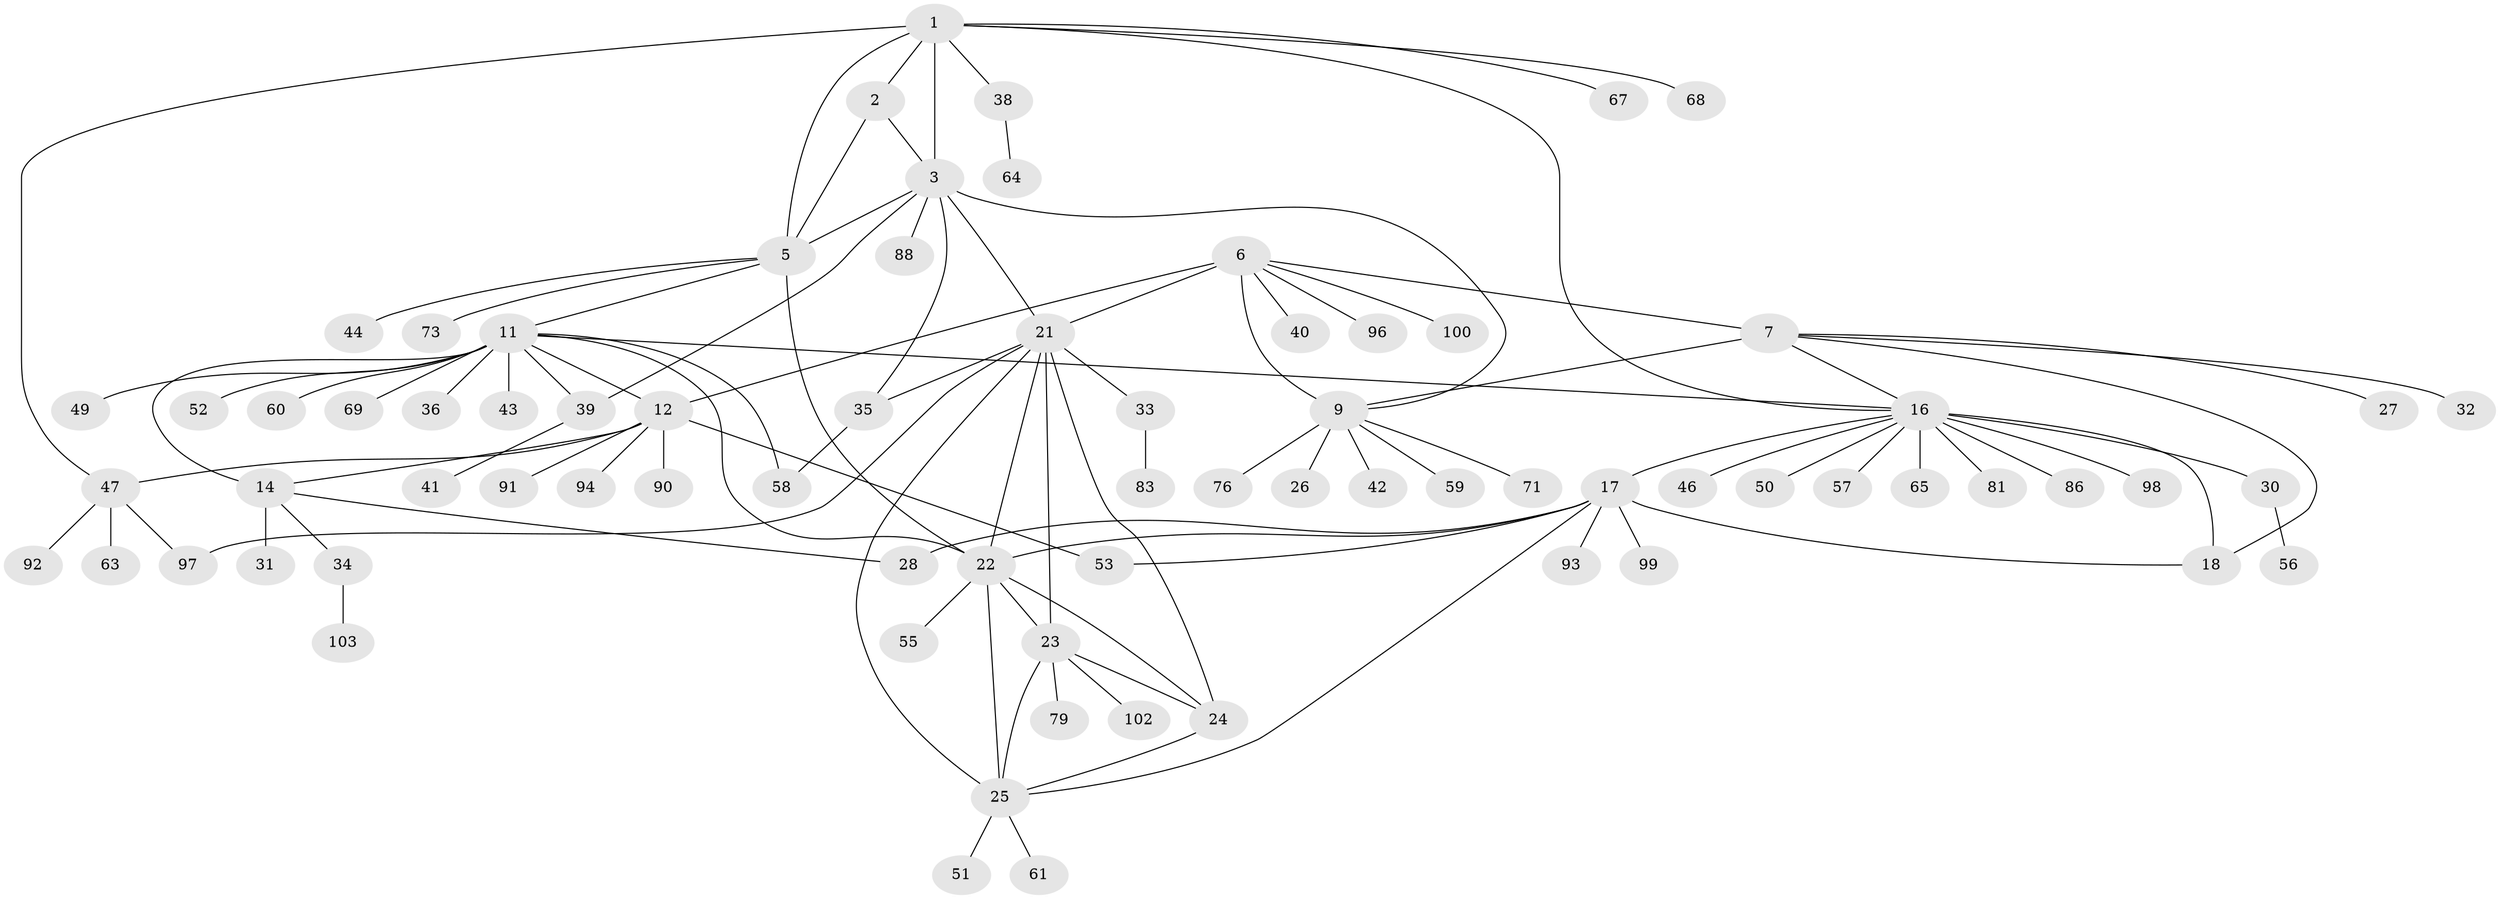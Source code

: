 // Generated by graph-tools (version 1.1) at 2025/52/02/27/25 19:52:20]
// undirected, 75 vertices, 102 edges
graph export_dot {
graph [start="1"]
  node [color=gray90,style=filled];
  1 [super="+4"];
  2;
  3 [super="+101"];
  5 [super="+45"];
  6 [super="+8"];
  7 [super="+70"];
  9 [super="+10"];
  11 [super="+13"];
  12 [super="+89"];
  14 [super="+15"];
  16 [super="+20"];
  17 [super="+104"];
  18 [super="+19"];
  21 [super="+82"];
  22 [super="+29"];
  23 [super="+75"];
  24 [super="+37"];
  25 [super="+62"];
  26;
  27;
  28;
  30 [super="+48"];
  31;
  32;
  33 [super="+87"];
  34 [super="+84"];
  35;
  36;
  38;
  39 [super="+95"];
  40 [super="+54"];
  41;
  42;
  43 [super="+80"];
  44 [super="+66"];
  46;
  47 [super="+72"];
  49;
  50;
  51 [super="+77"];
  52;
  53;
  55;
  56;
  57 [super="+74"];
  58;
  59;
  60 [super="+78"];
  61;
  63;
  64;
  65;
  67;
  68 [super="+85"];
  69;
  71;
  73;
  76;
  79;
  81;
  83;
  86;
  88;
  90;
  91;
  92;
  93;
  94;
  96;
  97;
  98;
  99;
  100;
  102;
  103;
  1 -- 2 [weight=2];
  1 -- 3 [weight=2];
  1 -- 5 [weight=2];
  1 -- 67;
  1 -- 68;
  1 -- 38;
  1 -- 47;
  1 -- 16;
  2 -- 3;
  2 -- 5;
  3 -- 5;
  3 -- 21 [weight=2];
  3 -- 35;
  3 -- 39;
  3 -- 88;
  3 -- 9;
  5 -- 44;
  5 -- 11;
  5 -- 73;
  5 -- 22;
  6 -- 7 [weight=2];
  6 -- 9 [weight=4];
  6 -- 12;
  6 -- 96;
  6 -- 100;
  6 -- 21;
  6 -- 40;
  7 -- 9 [weight=2];
  7 -- 18;
  7 -- 27;
  7 -- 32;
  7 -- 16;
  9 -- 42;
  9 -- 59;
  9 -- 71;
  9 -- 26;
  9 -- 76;
  11 -- 12 [weight=2];
  11 -- 14 [weight=4];
  11 -- 22;
  11 -- 36;
  11 -- 39;
  11 -- 58;
  11 -- 69;
  11 -- 43;
  11 -- 49;
  11 -- 52;
  11 -- 60;
  11 -- 16;
  12 -- 14 [weight=2];
  12 -- 53;
  12 -- 90;
  12 -- 91;
  12 -- 94;
  12 -- 47;
  14 -- 34;
  14 -- 28;
  14 -- 31;
  16 -- 17 [weight=2];
  16 -- 18 [weight=4];
  16 -- 30;
  16 -- 46;
  16 -- 50;
  16 -- 57;
  16 -- 65;
  16 -- 81;
  16 -- 98;
  16 -- 86;
  17 -- 18 [weight=2];
  17 -- 22;
  17 -- 28;
  17 -- 53;
  17 -- 93;
  17 -- 99;
  17 -- 25;
  21 -- 22;
  21 -- 23;
  21 -- 24;
  21 -- 25;
  21 -- 33;
  21 -- 35;
  21 -- 97;
  22 -- 23;
  22 -- 24;
  22 -- 25;
  22 -- 55;
  23 -- 24;
  23 -- 25;
  23 -- 79;
  23 -- 102;
  24 -- 25;
  25 -- 51;
  25 -- 61;
  30 -- 56;
  33 -- 83;
  34 -- 103;
  35 -- 58;
  38 -- 64;
  39 -- 41;
  47 -- 63;
  47 -- 92;
  47 -- 97;
}

